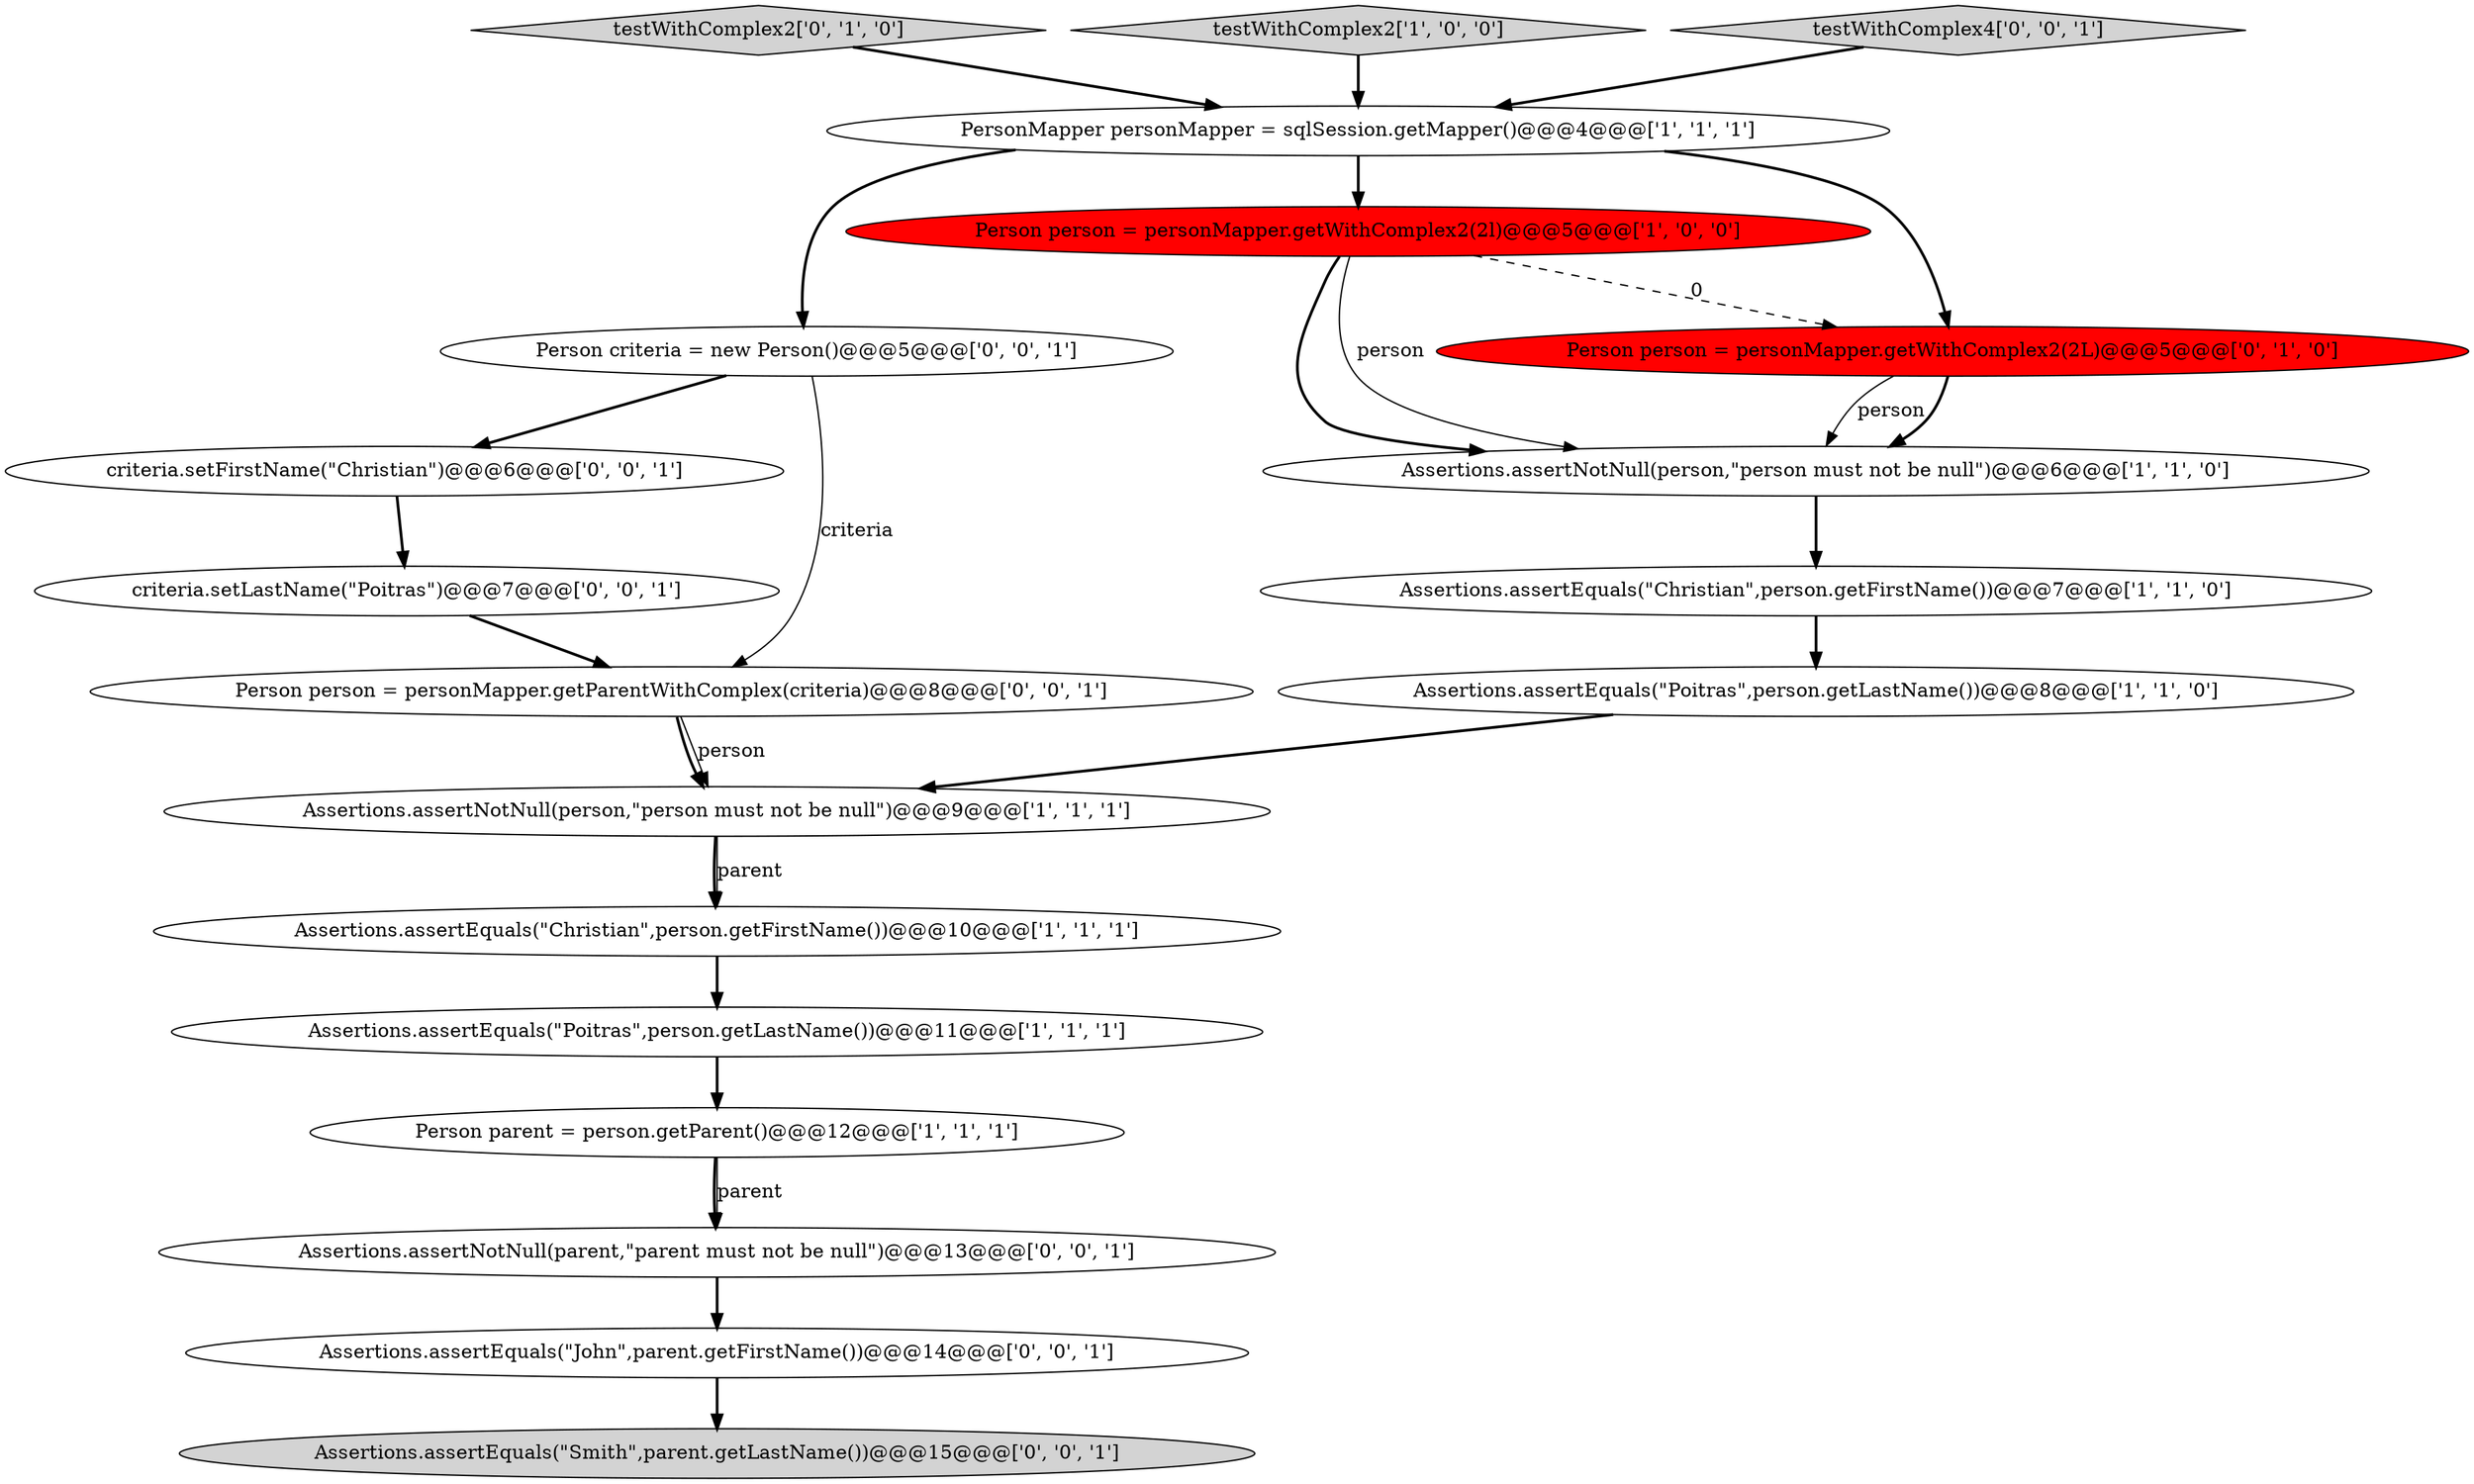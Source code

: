 digraph {
18 [style = filled, label = "Person criteria = new Person()@@@5@@@['0', '0', '1']", fillcolor = white, shape = ellipse image = "AAA0AAABBB3BBB"];
3 [style = filled, label = "Assertions.assertEquals(\"Christian\",person.getFirstName())@@@10@@@['1', '1', '1']", fillcolor = white, shape = ellipse image = "AAA0AAABBB1BBB"];
16 [style = filled, label = "Assertions.assertEquals(\"John\",parent.getFirstName())@@@14@@@['0', '0', '1']", fillcolor = white, shape = ellipse image = "AAA0AAABBB3BBB"];
7 [style = filled, label = "Assertions.assertNotNull(person,\"person must not be null\")@@@6@@@['1', '1', '0']", fillcolor = white, shape = ellipse image = "AAA0AAABBB1BBB"];
19 [style = filled, label = "criteria.setFirstName(\"Christian\")@@@6@@@['0', '0', '1']", fillcolor = white, shape = ellipse image = "AAA0AAABBB3BBB"];
12 [style = filled, label = "Assertions.assertEquals(\"Smith\",parent.getLastName())@@@15@@@['0', '0', '1']", fillcolor = lightgray, shape = ellipse image = "AAA0AAABBB3BBB"];
2 [style = filled, label = "Person person = personMapper.getWithComplex2(2l)@@@5@@@['1', '0', '0']", fillcolor = red, shape = ellipse image = "AAA1AAABBB1BBB"];
0 [style = filled, label = "Assertions.assertNotNull(person,\"person must not be null\")@@@9@@@['1', '1', '1']", fillcolor = white, shape = ellipse image = "AAA0AAABBB1BBB"];
8 [style = filled, label = "Assertions.assertEquals(\"Poitras\",person.getLastName())@@@8@@@['1', '1', '0']", fillcolor = white, shape = ellipse image = "AAA0AAABBB1BBB"];
10 [style = filled, label = "Person person = personMapper.getWithComplex2(2L)@@@5@@@['0', '1', '0']", fillcolor = red, shape = ellipse image = "AAA1AAABBB2BBB"];
11 [style = filled, label = "testWithComplex2['0', '1', '0']", fillcolor = lightgray, shape = diamond image = "AAA0AAABBB2BBB"];
14 [style = filled, label = "Assertions.assertNotNull(parent,\"parent must not be null\")@@@13@@@['0', '0', '1']", fillcolor = white, shape = ellipse image = "AAA0AAABBB3BBB"];
6 [style = filled, label = "testWithComplex2['1', '0', '0']", fillcolor = lightgray, shape = diamond image = "AAA0AAABBB1BBB"];
1 [style = filled, label = "Person parent = person.getParent()@@@12@@@['1', '1', '1']", fillcolor = white, shape = ellipse image = "AAA0AAABBB1BBB"];
13 [style = filled, label = "testWithComplex4['0', '0', '1']", fillcolor = lightgray, shape = diamond image = "AAA0AAABBB3BBB"];
17 [style = filled, label = "Person person = personMapper.getParentWithComplex(criteria)@@@8@@@['0', '0', '1']", fillcolor = white, shape = ellipse image = "AAA0AAABBB3BBB"];
4 [style = filled, label = "PersonMapper personMapper = sqlSession.getMapper()@@@4@@@['1', '1', '1']", fillcolor = white, shape = ellipse image = "AAA0AAABBB1BBB"];
9 [style = filled, label = "Assertions.assertEquals(\"Poitras\",person.getLastName())@@@11@@@['1', '1', '1']", fillcolor = white, shape = ellipse image = "AAA0AAABBB1BBB"];
15 [style = filled, label = "criteria.setLastName(\"Poitras\")@@@7@@@['0', '0', '1']", fillcolor = white, shape = ellipse image = "AAA0AAABBB3BBB"];
5 [style = filled, label = "Assertions.assertEquals(\"Christian\",person.getFirstName())@@@7@@@['1', '1', '0']", fillcolor = white, shape = ellipse image = "AAA0AAABBB1BBB"];
0->3 [style = bold, label=""];
4->10 [style = bold, label=""];
14->16 [style = bold, label=""];
5->8 [style = bold, label=""];
11->4 [style = bold, label=""];
18->19 [style = bold, label=""];
18->17 [style = solid, label="criteria"];
10->7 [style = solid, label="person"];
4->18 [style = bold, label=""];
4->2 [style = bold, label=""];
10->7 [style = bold, label=""];
2->10 [style = dashed, label="0"];
8->0 [style = bold, label=""];
3->9 [style = bold, label=""];
6->4 [style = bold, label=""];
15->17 [style = bold, label=""];
7->5 [style = bold, label=""];
17->0 [style = bold, label=""];
17->0 [style = solid, label="person"];
1->14 [style = bold, label=""];
2->7 [style = bold, label=""];
19->15 [style = bold, label=""];
9->1 [style = bold, label=""];
2->7 [style = solid, label="person"];
16->12 [style = bold, label=""];
1->14 [style = solid, label="parent"];
13->4 [style = bold, label=""];
0->3 [style = solid, label="parent"];
}
